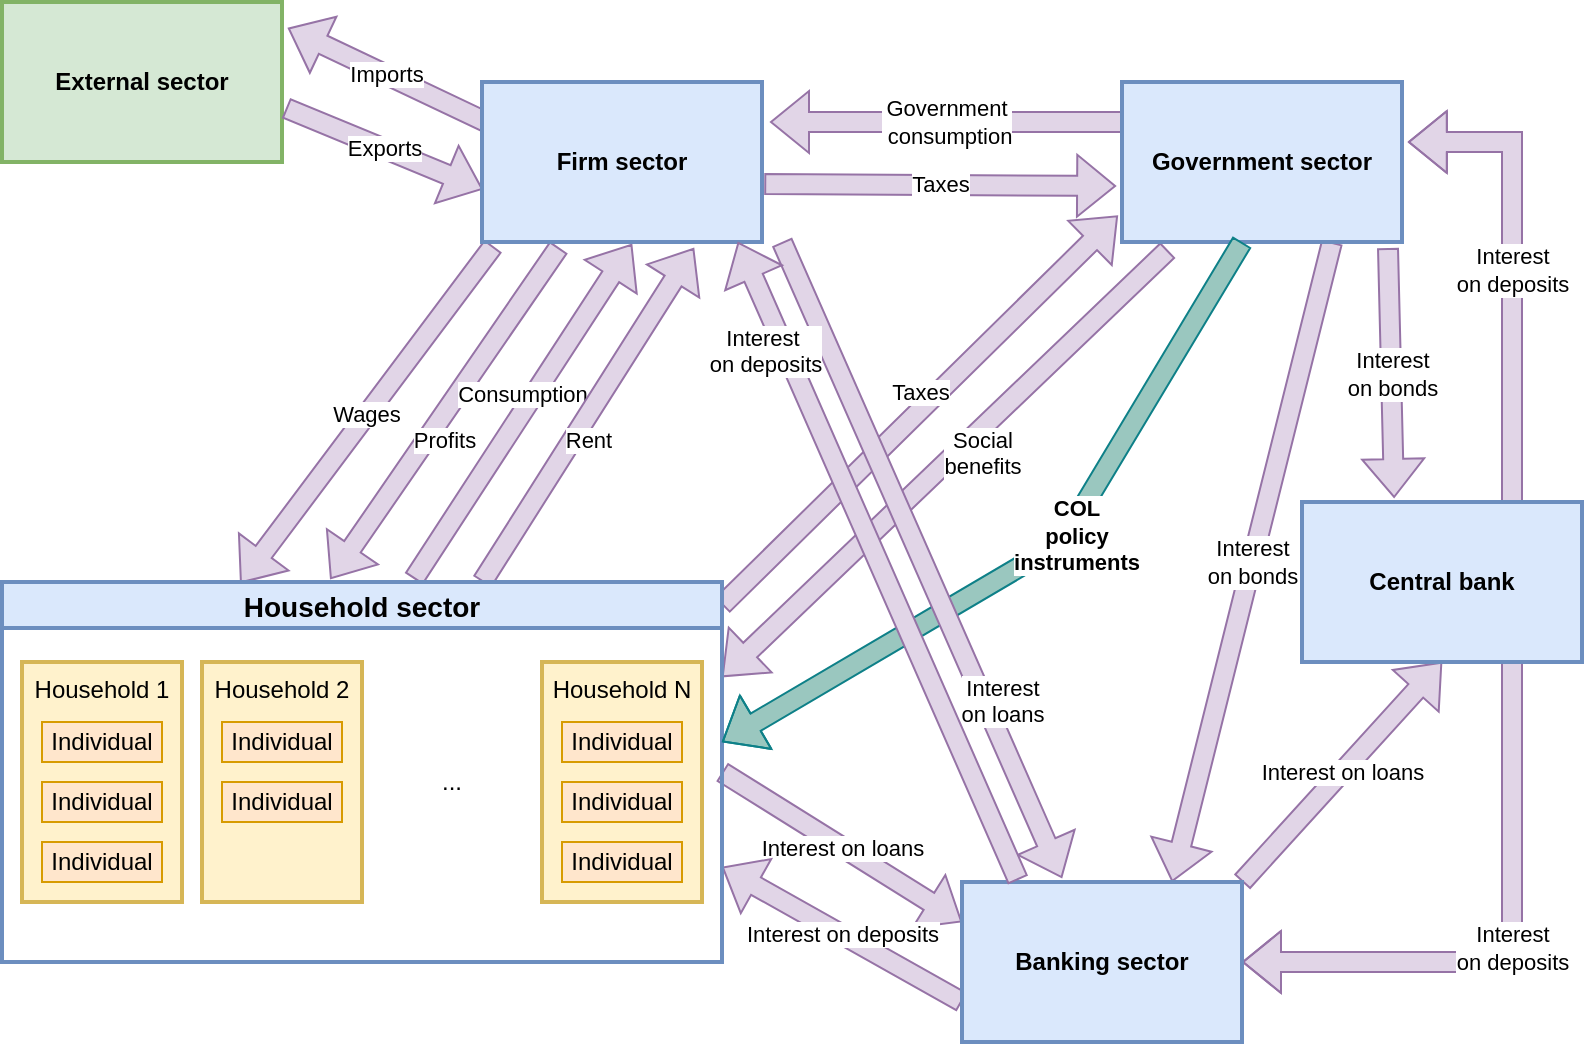 <mxfile version="24.7.5">
  <diagram name="Page-1" id="2zhF82C1bgts54StES3e">
    <mxGraphModel dx="1434" dy="795" grid="1" gridSize="10" guides="1" tooltips="1" connect="1" arrows="1" fold="1" page="1" pageScale="1" pageWidth="850" pageHeight="1100" math="0" shadow="0">
      <root>
        <mxCell id="0" />
        <mxCell id="1" parent="0" />
        <mxCell id="zsLK717KQM9R8cQD8Umy-15" value="&lt;b&gt;External sector&lt;/b&gt;" style="rounded=0;whiteSpace=wrap;html=1;fillColor=#d5e8d4;strokeColor=#82b366;strokeWidth=2;" parent="1" vertex="1">
          <mxGeometry x="40" y="40" width="140" height="80" as="geometry" />
        </mxCell>
        <mxCell id="zsLK717KQM9R8cQD8Umy-16" value="Interest on loans" style="endArrow=classic;html=1;rounded=0;entryX=0;entryY=0.25;entryDx=0;entryDy=0;shape=flexArrow;strokeWidth=1;endSize=6;targetPerimeterSpacing=0;fillColor=#e1d5e7;strokeColor=#9673a6;exitX=1;exitY=0.5;exitDx=0;exitDy=0;" parent="1" target="zsLK717KQM9R8cQD8Umy-13" edge="1" source="zsLK717KQM9R8cQD8Umy-1">
          <mxGeometry width="50" height="50" relative="1" as="geometry">
            <mxPoint x="400" y="580" as="sourcePoint" />
            <mxPoint x="450" y="370" as="targetPoint" />
          </mxGeometry>
        </mxCell>
        <mxCell id="zsLK717KQM9R8cQD8Umy-17" value="Interest on deposits" style="endArrow=classic;html=1;rounded=0;exitX=0;exitY=0.75;exitDx=0;exitDy=0;shape=flexArrow;strokeWidth=1;endSize=6;targetPerimeterSpacing=0;fillColor=#e1d5e7;strokeColor=#9673a6;startArrow=none;startFill=0;entryX=1;entryY=0.75;entryDx=0;entryDy=0;" parent="1" source="zsLK717KQM9R8cQD8Umy-13" edge="1" target="zsLK717KQM9R8cQD8Umy-1">
          <mxGeometry width="50" height="50" relative="1" as="geometry">
            <mxPoint x="503" y="380" as="sourcePoint" />
            <mxPoint x="400" y="620" as="targetPoint" />
          </mxGeometry>
        </mxCell>
        <mxCell id="7U-eSvjGvhqrHsPkwBtt-2" value="&lt;div&gt;Interest&lt;/div&gt;&lt;div&gt;on deposits&lt;/div&gt;" style="endArrow=classic;html=1;rounded=0;exitX=0.75;exitY=0;exitDx=0;exitDy=0;shape=flexArrow;strokeWidth=1;endSize=6;targetPerimeterSpacing=0;fillColor=#e1d5e7;strokeColor=#9673a6;startArrow=none;startFill=0;entryX=1.021;entryY=0.375;entryDx=0;entryDy=0;entryPerimeter=0;edgeStyle=orthogonalEdgeStyle;" parent="1" source="7U-eSvjGvhqrHsPkwBtt-1" target="zsLK717KQM9R8cQD8Umy-12" edge="1">
          <mxGeometry width="50" height="50" relative="1" as="geometry">
            <mxPoint x="730" y="310" as="sourcePoint" />
            <mxPoint x="780" y="200" as="targetPoint" />
            <Array as="points">
              <mxPoint x="795" y="110" />
            </Array>
          </mxGeometry>
        </mxCell>
        <mxCell id="7U-eSvjGvhqrHsPkwBtt-5" value="Imports" style="endArrow=classic;html=1;rounded=0;exitX=-0.021;exitY=0.113;exitDx=0;exitDy=0;shape=flexArrow;strokeWidth=1;endSize=6;targetPerimeterSpacing=0;fillColor=#e1d5e7;strokeColor=#9673a6;startArrow=none;startFill=0;entryX=1.021;entryY=0.163;entryDx=0;entryDy=0;entryPerimeter=0;exitPerimeter=0;" parent="1" target="zsLK717KQM9R8cQD8Umy-15" edge="1">
          <mxGeometry width="50" height="50" relative="1" as="geometry">
            <mxPoint x="282.06" y="100.04" as="sourcePoint" />
            <mxPoint x="161.96" y="100.04" as="targetPoint" />
          </mxGeometry>
        </mxCell>
        <mxCell id="7U-eSvjGvhqrHsPkwBtt-6" value="Exports" style="endArrow=classic;html=1;rounded=0;shape=flexArrow;strokeWidth=1;endSize=6;targetPerimeterSpacing=0;fillColor=#e1d5e7;strokeColor=#9673a6;startArrow=none;startFill=0;entryX=0.003;entryY=0.671;entryDx=0;entryDy=0;entryPerimeter=0;exitX=1.014;exitY=0.663;exitDx=0;exitDy=0;exitPerimeter=0;" parent="1" source="zsLK717KQM9R8cQD8Umy-15" target="zsLK717KQM9R8cQD8Umy-14" edge="1">
          <mxGeometry width="50" height="50" relative="1" as="geometry">
            <mxPoint x="170" y="130" as="sourcePoint" />
            <mxPoint x="220" y="150" as="targetPoint" />
          </mxGeometry>
        </mxCell>
        <mxCell id="7U-eSvjGvhqrHsPkwBtt-7" value="&lt;div&gt;Government&lt;/div&gt;&lt;div&gt;&amp;nbsp;consumption&lt;/div&gt;" style="endArrow=classic;html=1;rounded=0;exitX=0;exitY=0.25;exitDx=0;exitDy=0;shape=flexArrow;strokeWidth=1;endSize=6;targetPerimeterSpacing=0;fillColor=#e1d5e7;strokeColor=#9673a6;startArrow=none;startFill=0;entryX=1;entryY=0.25;entryDx=0;entryDy=0;" parent="1" source="zsLK717KQM9R8cQD8Umy-12" edge="1">
          <mxGeometry width="50" height="50" relative="1" as="geometry">
            <mxPoint x="559.0" y="100" as="sourcePoint" />
            <mxPoint x="424.0" y="100.0" as="targetPoint" />
          </mxGeometry>
        </mxCell>
        <mxCell id="7U-eSvjGvhqrHsPkwBtt-8" value="Taxes" style="endArrow=classic;html=1;rounded=0;exitX=1.008;exitY=0.637;exitDx=0;exitDy=0;shape=flexArrow;strokeWidth=1;endSize=6;targetPerimeterSpacing=0;fillColor=#e1d5e7;strokeColor=#9673a6;startArrow=none;startFill=0;exitPerimeter=0;entryX=-0.021;entryY=0.65;entryDx=0;entryDy=0;entryPerimeter=0;" parent="1" source="zsLK717KQM9R8cQD8Umy-14" target="zsLK717KQM9R8cQD8Umy-12" edge="1">
          <mxGeometry width="50" height="50" relative="1" as="geometry">
            <mxPoint x="569.0" y="200" as="sourcePoint" />
            <mxPoint x="610" y="130" as="targetPoint" />
          </mxGeometry>
        </mxCell>
        <mxCell id="7U-eSvjGvhqrHsPkwBtt-9" value="Wages" style="endArrow=classic;html=1;rounded=0;exitX=0.097;exitY=1.025;exitDx=0;exitDy=0;shape=flexArrow;strokeWidth=1;endSize=6;targetPerimeterSpacing=0;fillColor=#e1d5e7;strokeColor=#9673a6;startArrow=none;startFill=0;entryX=0.331;entryY=0.003;entryDx=0;entryDy=0;entryPerimeter=0;exitPerimeter=0;" parent="1" target="zsLK717KQM9R8cQD8Umy-1" edge="1">
          <mxGeometry width="50" height="50" relative="1" as="geometry">
            <mxPoint x="285.58" y="162" as="sourcePoint" />
            <mxPoint x="154.36" y="316.48" as="targetPoint" />
          </mxGeometry>
        </mxCell>
        <mxCell id="7U-eSvjGvhqrHsPkwBtt-10" value="&lt;div&gt;Profits&lt;/div&gt;" style="endArrow=classic;html=1;rounded=0;shape=flexArrow;strokeWidth=1;endSize=6;targetPerimeterSpacing=0;fillColor=#e1d5e7;strokeColor=#9673a6;startArrow=none;startFill=0;entryX=0.456;entryY=-0.008;entryDx=0;entryDy=0;entryPerimeter=0;exitX=0.417;exitY=1.033;exitDx=0;exitDy=0;exitPerimeter=0;verticalAlign=top;" parent="1" target="zsLK717KQM9R8cQD8Umy-1" edge="1">
          <mxGeometry x="0.003" width="50" height="50" relative="1" as="geometry">
            <mxPoint x="318.38" y="162.64" as="sourcePoint" />
            <mxPoint x="187.8" y="317.44" as="targetPoint" />
            <mxPoint as="offset" />
          </mxGeometry>
        </mxCell>
        <mxCell id="7U-eSvjGvhqrHsPkwBtt-11" value="&lt;div&gt;Consumption&lt;/div&gt;" style="endArrow=classic;html=1;rounded=0;shape=flexArrow;strokeWidth=1;endSize=6;targetPerimeterSpacing=0;fillColor=#e1d5e7;strokeColor=#9673a6;startArrow=none;startFill=0;entryX=0.75;entryY=1;entryDx=0;entryDy=0;verticalAlign=bottom;exitX=0.572;exitY=-0.008;exitDx=0;exitDy=0;exitPerimeter=0;" parent="1" source="zsLK717KQM9R8cQD8Umy-1" edge="1">
          <mxGeometry width="50" height="50" relative="1" as="geometry">
            <mxPoint x="240" y="310" as="sourcePoint" />
            <mxPoint x="355" y="161" as="targetPoint" />
          </mxGeometry>
        </mxCell>
        <mxCell id="7U-eSvjGvhqrHsPkwBtt-12" value="&lt;div&gt;Interest&lt;/div&gt;&lt;div&gt;on bonds&lt;br&gt;&lt;/div&gt;" style="endArrow=classic;html=1;rounded=0;shape=flexArrow;strokeWidth=1;endSize=6;targetPerimeterSpacing=0;fillColor=#e1d5e7;strokeColor=#9673a6;startArrow=none;startFill=0;sourcePerimeterSpacing=0;startSize=0;exitX=0.75;exitY=1;exitDx=0;exitDy=0;entryX=0.75;entryY=0;entryDx=0;entryDy=0;" parent="1" source="zsLK717KQM9R8cQD8Umy-12" target="zsLK717KQM9R8cQD8Umy-13" edge="1">
          <mxGeometry width="50" height="50" relative="1" as="geometry">
            <mxPoint x="560" y="390" as="sourcePoint" />
            <mxPoint x="630" y="450" as="targetPoint" />
          </mxGeometry>
        </mxCell>
        <mxCell id="7U-eSvjGvhqrHsPkwBtt-14" value="Taxes" style="endArrow=classic;html=1;rounded=0;shape=flexArrow;strokeWidth=1;endSize=6;targetPerimeterSpacing=0;fillColor=#e1d5e7;strokeColor=#9673a6;startArrow=none;startFill=0;entryX=-0.015;entryY=0.835;entryDx=0;entryDy=0;exitX=1;exitY=0.061;exitDx=0;exitDy=0;exitPerimeter=0;verticalAlign=bottom;entryPerimeter=0;" parent="1" source="zsLK717KQM9R8cQD8Umy-1" target="zsLK717KQM9R8cQD8Umy-12" edge="1">
          <mxGeometry width="50" height="50" relative="1" as="geometry">
            <mxPoint x="410" y="370" as="sourcePoint" />
            <mxPoint x="500" y="164" as="targetPoint" />
          </mxGeometry>
        </mxCell>
        <mxCell id="7U-eSvjGvhqrHsPkwBtt-15" value="&lt;div&gt;Social&lt;/div&gt;&lt;div&gt;benefits&lt;br&gt;&lt;/div&gt;" style="endArrow=classic;html=1;rounded=0;strokeWidth=1;targetPerimeterSpacing=0;fillColor=#e1d5e7;strokeColor=#9673a6;startArrow=none;startFill=0;verticalAlign=bottom;movable=1;resizable=1;rotatable=1;deletable=1;editable=1;locked=0;connectable=1;shape=flexArrow;exitX=0.164;exitY=1.05;exitDx=0;exitDy=0;exitPerimeter=0;entryX=1;entryY=0.25;entryDx=0;entryDy=0;" parent="1" source="zsLK717KQM9R8cQD8Umy-12" edge="1" target="zsLK717KQM9R8cQD8Umy-1">
          <mxGeometry x="-0.045" y="19" width="50" height="50" relative="1" as="geometry">
            <mxPoint x="650" y="190" as="sourcePoint" />
            <mxPoint x="420" y="340" as="targetPoint" />
            <mxPoint y="1" as="offset" />
          </mxGeometry>
        </mxCell>
        <mxCell id="7U-eSvjGvhqrHsPkwBtt-17" value="&lt;div&gt;Interest&lt;/div&gt;&lt;div&gt;on deposits&lt;/div&gt;" style="endArrow=classic;html=1;rounded=0;exitX=0.75;exitY=1;exitDx=0;exitDy=0;shape=flexArrow;strokeWidth=1;endSize=6;targetPerimeterSpacing=0;fillColor=#e1d5e7;strokeColor=#9673a6;startArrow=none;startFill=0;entryX=1;entryY=0.5;entryDx=0;entryDy=0;edgeStyle=orthogonalEdgeStyle;" parent="1" source="7U-eSvjGvhqrHsPkwBtt-1" target="zsLK717KQM9R8cQD8Umy-13" edge="1">
          <mxGeometry width="50" height="50" relative="1" as="geometry">
            <mxPoint x="761" y="430" as="sourcePoint" />
            <mxPoint x="744" y="263" as="targetPoint" />
          </mxGeometry>
        </mxCell>
        <mxCell id="grKAgizqmmUL7Xd6gHVJ-1" value="Interest on loans" style="endArrow=classic;html=1;rounded=0;entryX=0.5;entryY=1;entryDx=0;entryDy=0;shape=flexArrow;strokeWidth=1;endSize=6;targetPerimeterSpacing=0;fillColor=#e1d5e7;strokeColor=#9673a6;exitX=1;exitY=0;exitDx=0;exitDy=0;" parent="1" source="zsLK717KQM9R8cQD8Umy-13" target="7U-eSvjGvhqrHsPkwBtt-1" edge="1">
          <mxGeometry width="50" height="50" relative="1" as="geometry">
            <mxPoint x="510" y="480" as="sourcePoint" />
            <mxPoint x="680" y="490" as="targetPoint" />
          </mxGeometry>
        </mxCell>
        <mxCell id="grKAgizqmmUL7Xd6gHVJ-2" value="&lt;div&gt;Interest&lt;/div&gt;&lt;div&gt;on bonds&lt;br&gt;&lt;/div&gt;" style="endArrow=classic;html=1;rounded=0;shape=flexArrow;strokeWidth=1;endSize=6;targetPerimeterSpacing=0;fillColor=#e1d5e7;strokeColor=#9673a6;startArrow=none;startFill=0;entryX=0.329;entryY=-0.025;entryDx=0;entryDy=0;sourcePerimeterSpacing=0;startSize=0;exitX=0.95;exitY=1.038;exitDx=0;exitDy=0;exitPerimeter=0;entryPerimeter=0;" parent="1" source="zsLK717KQM9R8cQD8Umy-12" target="7U-eSvjGvhqrHsPkwBtt-1" edge="1">
          <mxGeometry width="50" height="50" relative="1" as="geometry">
            <mxPoint x="730" y="170" as="sourcePoint" />
            <mxPoint x="650" y="570" as="targetPoint" />
          </mxGeometry>
        </mxCell>
        <mxCell id="grKAgizqmmUL7Xd6gHVJ-3" value="Rent" style="endArrow=classic;html=1;rounded=0;shape=flexArrow;strokeWidth=1;endSize=6;targetPerimeterSpacing=0;fillColor=#e1d5e7;strokeColor=#9673a6;startArrow=none;startFill=0;exitX=0.667;exitY=0;exitDx=0;exitDy=0;exitPerimeter=0;verticalAlign=top;entryX=0.957;entryY=1.038;entryDx=0;entryDy=0;entryPerimeter=0;" parent="1" source="zsLK717KQM9R8cQD8Umy-1" edge="1">
          <mxGeometry width="50" height="50" relative="1" as="geometry">
            <mxPoint x="267.16" y="314.24" as="sourcePoint" />
            <mxPoint x="385.98" y="163.04" as="targetPoint" />
          </mxGeometry>
        </mxCell>
        <mxCell id="zsLK717KQM9R8cQD8Umy-1" value="Household sector" style="swimlane;fillColor=#dae8fc;strokeColor=#6c8ebf;strokeWidth=2;fontSize=14;startSize=23;" parent="1" vertex="1">
          <mxGeometry x="40" y="330" width="360" height="190" as="geometry">
            <mxRectangle x="480" y="200" width="110" height="30" as="alternateBounds" />
          </mxGeometry>
        </mxCell>
        <mxCell id="zsLK717KQM9R8cQD8Umy-2" value="Household 1" style="rounded=0;whiteSpace=wrap;html=1;fillColor=#fff2cc;strokeColor=#d6b656;strokeWidth=2;verticalAlign=top;" parent="zsLK717KQM9R8cQD8Umy-1" vertex="1">
          <mxGeometry x="10" y="40" width="80" height="120" as="geometry" />
        </mxCell>
        <mxCell id="zsLK717KQM9R8cQD8Umy-4" value="Household 2" style="rounded=0;whiteSpace=wrap;html=1;fillColor=#fff2cc;strokeColor=#d6b656;strokeWidth=2;verticalAlign=top;" parent="zsLK717KQM9R8cQD8Umy-1" vertex="1">
          <mxGeometry x="100" y="40" width="80" height="120" as="geometry" />
        </mxCell>
        <mxCell id="zsLK717KQM9R8cQD8Umy-5" value="Household N" style="rounded=0;whiteSpace=wrap;html=1;fillColor=#fff2cc;strokeColor=#d6b656;strokeWidth=2;verticalAlign=top;" parent="zsLK717KQM9R8cQD8Umy-1" vertex="1">
          <mxGeometry x="270" y="40" width="80" height="120" as="geometry" />
        </mxCell>
        <mxCell id="zsLK717KQM9R8cQD8Umy-6" value="..." style="text;html=1;strokeColor=none;fillColor=none;align=center;verticalAlign=middle;whiteSpace=wrap;rounded=0;" parent="zsLK717KQM9R8cQD8Umy-1" vertex="1">
          <mxGeometry x="190" y="40" width="70" height="120" as="geometry" />
        </mxCell>
        <mxCell id="grKAgizqmmUL7Xd6gHVJ-6" value="Individual" style="rounded=0;whiteSpace=wrap;html=1;fillColor=#ffe6cc;strokeColor=#d79b00;" parent="zsLK717KQM9R8cQD8Umy-1" vertex="1">
          <mxGeometry x="20" y="70" width="60" height="20" as="geometry" />
        </mxCell>
        <mxCell id="grKAgizqmmUL7Xd6gHVJ-7" value="Individual" style="rounded=0;whiteSpace=wrap;html=1;fillColor=#ffe6cc;strokeColor=#d79b00;" parent="zsLK717KQM9R8cQD8Umy-1" vertex="1">
          <mxGeometry x="20" y="100" width="60" height="20" as="geometry" />
        </mxCell>
        <mxCell id="grKAgizqmmUL7Xd6gHVJ-8" value="Individual" style="rounded=0;whiteSpace=wrap;html=1;fillColor=#ffe6cc;strokeColor=#d79b00;" parent="zsLK717KQM9R8cQD8Umy-1" vertex="1">
          <mxGeometry x="20" y="130" width="60" height="20" as="geometry" />
        </mxCell>
        <mxCell id="grKAgizqmmUL7Xd6gHVJ-9" value="Individual" style="rounded=0;whiteSpace=wrap;html=1;fillColor=#ffe6cc;strokeColor=#d79b00;" parent="zsLK717KQM9R8cQD8Umy-1" vertex="1">
          <mxGeometry x="110" y="70" width="60" height="20" as="geometry" />
        </mxCell>
        <mxCell id="grKAgizqmmUL7Xd6gHVJ-10" value="Individual" style="rounded=0;whiteSpace=wrap;html=1;fillColor=#ffe6cc;strokeColor=#d79b00;" parent="zsLK717KQM9R8cQD8Umy-1" vertex="1">
          <mxGeometry x="110" y="100" width="60" height="20" as="geometry" />
        </mxCell>
        <mxCell id="grKAgizqmmUL7Xd6gHVJ-11" value="Individual" style="rounded=0;whiteSpace=wrap;html=1;fillColor=#ffe6cc;strokeColor=#d79b00;" parent="zsLK717KQM9R8cQD8Umy-1" vertex="1">
          <mxGeometry x="280" y="70" width="60" height="20" as="geometry" />
        </mxCell>
        <mxCell id="grKAgizqmmUL7Xd6gHVJ-12" value="Individual" style="rounded=0;whiteSpace=wrap;html=1;fillColor=#ffe6cc;strokeColor=#d79b00;" parent="zsLK717KQM9R8cQD8Umy-1" vertex="1">
          <mxGeometry x="280" y="100" width="60" height="20" as="geometry" />
        </mxCell>
        <mxCell id="grKAgizqmmUL7Xd6gHVJ-13" value="Individual" style="rounded=0;whiteSpace=wrap;html=1;fillColor=#ffe6cc;strokeColor=#d79b00;" parent="zsLK717KQM9R8cQD8Umy-1" vertex="1">
          <mxGeometry x="280" y="130" width="60" height="20" as="geometry" />
        </mxCell>
        <mxCell id="zsLK717KQM9R8cQD8Umy-14" value="&lt;b&gt;Firm sector&lt;/b&gt;" style="rounded=0;whiteSpace=wrap;html=1;fillColor=#dae8fc;strokeColor=#6c8ebf;strokeWidth=2;" parent="1" vertex="1">
          <mxGeometry x="280" y="80" width="140" height="80" as="geometry" />
        </mxCell>
        <mxCell id="zsLK717KQM9R8cQD8Umy-12" value="&lt;b&gt;Government sector&lt;br&gt;&lt;/b&gt;" style="rounded=0;whiteSpace=wrap;html=1;fillColor=#dae8fc;strokeColor=#6c8ebf;strokeWidth=2;" parent="1" vertex="1">
          <mxGeometry x="600" y="80" width="140" height="80" as="geometry" />
        </mxCell>
        <mxCell id="7U-eSvjGvhqrHsPkwBtt-1" value="&lt;b&gt;Central bank&lt;/b&gt;" style="rounded=0;whiteSpace=wrap;html=1;fillColor=#dae8fc;strokeColor=#6c8ebf;strokeWidth=2;" parent="1" vertex="1">
          <mxGeometry x="690" y="290" width="140" height="80" as="geometry" />
        </mxCell>
        <mxCell id="zsLK717KQM9R8cQD8Umy-13" value="&lt;b&gt;Banking sector&lt;/b&gt;" style="rounded=0;whiteSpace=wrap;html=1;fillColor=#dae8fc;strokeColor=#6c8ebf;strokeWidth=2;" parent="1" vertex="1">
          <mxGeometry x="520" y="480" width="140" height="80" as="geometry" />
        </mxCell>
        <mxCell id="M2XbhXTgEn2DratuzFIl-2" value="&lt;div&gt;&lt;b&gt;COL&lt;/b&gt;&lt;/div&gt;&lt;div&gt;&lt;b&gt;policy&lt;/b&gt;&lt;/div&gt;&lt;div&gt;&lt;b&gt;instruments&lt;/b&gt;&lt;br&gt;&lt;/div&gt;" style="endArrow=classic;html=1;rounded=0;strokeWidth=1;targetPerimeterSpacing=0;fillColor=#9AC7BF;startArrow=none;startFill=0;verticalAlign=bottom;movable=1;resizable=1;rotatable=1;deletable=1;editable=1;locked=0;connectable=1;shape=flexArrow;exitX=0.429;exitY=1;exitDx=0;exitDy=0;exitPerimeter=0;strokeColor=#0e8088;" edge="1" parent="1" source="zsLK717KQM9R8cQD8Umy-12">
          <mxGeometry x="-0.045" y="19" width="50" height="50" relative="1" as="geometry">
            <mxPoint x="648" y="190" as="sourcePoint" />
            <mxPoint x="400" y="410" as="targetPoint" />
            <mxPoint y="1" as="offset" />
            <Array as="points">
              <mxPoint x="570" y="310" />
            </Array>
          </mxGeometry>
        </mxCell>
        <mxCell id="grKAgizqmmUL7Xd6gHVJ-4" value="&lt;div&gt;Interest &lt;br&gt;&lt;/div&gt;&lt;div&gt;on loans&lt;/div&gt;" style="endArrow=classic;html=1;rounded=0;entryX=0.357;entryY=-0.025;entryDx=0;entryDy=0;shape=flexArrow;strokeWidth=1;endSize=6;targetPerimeterSpacing=0;fillColor=#e1d5e7;strokeColor=#9673a6;entryPerimeter=0;verticalAlign=top;labelBorderColor=none;fontColor=default;" parent="1" target="zsLK717KQM9R8cQD8Umy-13" edge="1">
          <mxGeometry x="0.361" y="16" width="50" height="50" relative="1" as="geometry">
            <mxPoint x="430" y="160" as="sourcePoint" />
            <mxPoint x="580" y="470" as="targetPoint" />
            <Array as="points" />
            <mxPoint as="offset" />
          </mxGeometry>
        </mxCell>
        <mxCell id="grKAgizqmmUL7Xd6gHVJ-5" value="&lt;div&gt;Interest&lt;/div&gt;&lt;div&gt;&amp;nbsp;on deposits&lt;/div&gt;" style="endArrow=classic;html=1;rounded=0;exitX=0.2;exitY=-0.012;exitDx=0;exitDy=0;shape=flexArrow;strokeWidth=1;endSize=6;targetPerimeterSpacing=0;fillColor=#e1d5e7;strokeColor=#9673a6;startArrow=none;startFill=0;exitPerimeter=0;entryX=0.914;entryY=1;entryDx=0;entryDy=0;entryPerimeter=0;verticalAlign=bottom;labelBorderColor=none;" parent="1" source="zsLK717KQM9R8cQD8Umy-13" target="zsLK717KQM9R8cQD8Umy-14" edge="1">
          <mxGeometry x="0.604" y="17" width="50" height="50" relative="1" as="geometry">
            <mxPoint x="550" y="479.5" as="sourcePoint" />
            <mxPoint x="360" y="479.5" as="targetPoint" />
            <Array as="points" />
            <mxPoint as="offset" />
          </mxGeometry>
        </mxCell>
      </root>
    </mxGraphModel>
  </diagram>
</mxfile>
